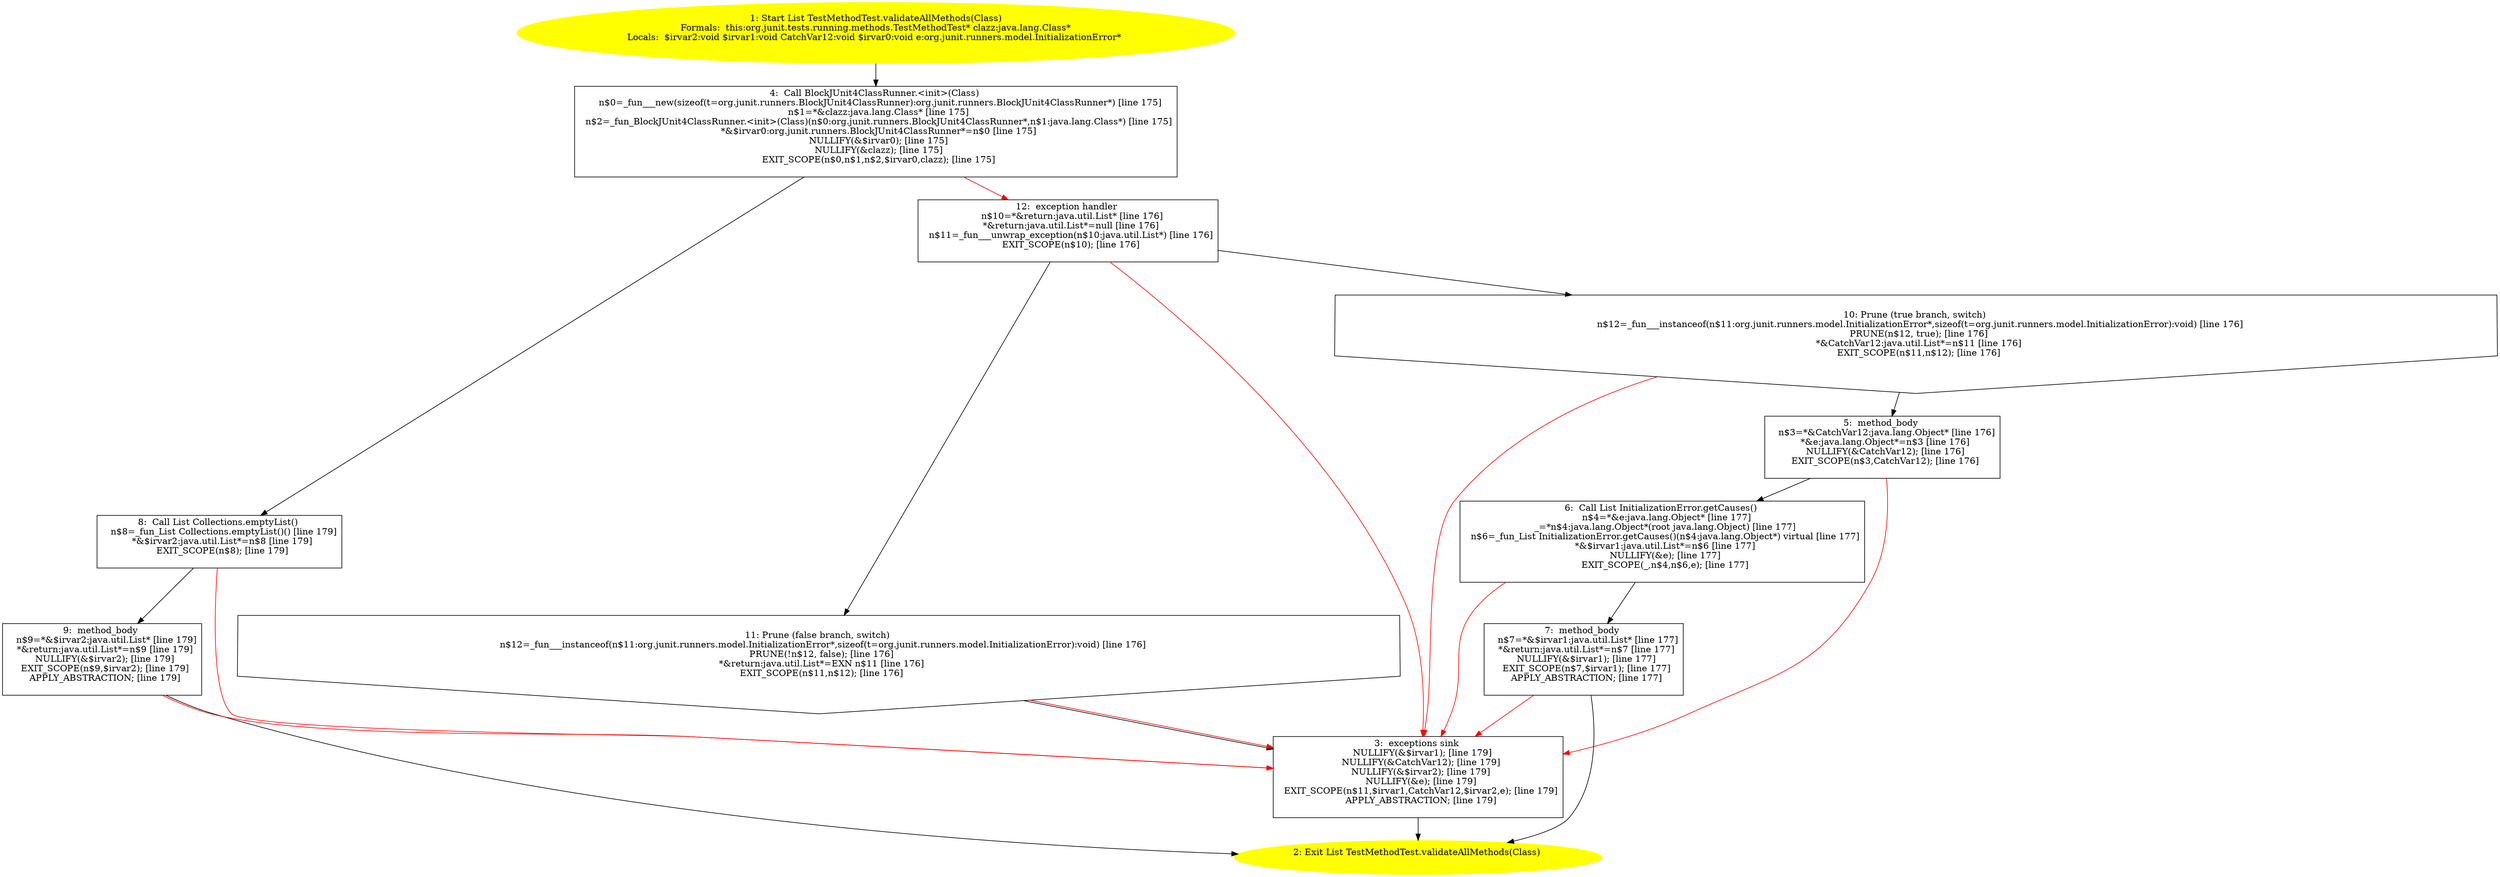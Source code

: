 /* @generated */
digraph cfg {
"org.junit.tests.running.methods.TestMethodTest.validateAllMethods(java.lang.Class):java.util.List.f96aaab9a215e86303fc9a297fcac6af_1" [label="1: Start List TestMethodTest.validateAllMethods(Class)\nFormals:  this:org.junit.tests.running.methods.TestMethodTest* clazz:java.lang.Class*\nLocals:  $irvar2:void $irvar1:void CatchVar12:void $irvar0:void e:org.junit.runners.model.InitializationError* \n  " color=yellow style=filled]
	

	 "org.junit.tests.running.methods.TestMethodTest.validateAllMethods(java.lang.Class):java.util.List.f96aaab9a215e86303fc9a297fcac6af_1" -> "org.junit.tests.running.methods.TestMethodTest.validateAllMethods(java.lang.Class):java.util.List.f96aaab9a215e86303fc9a297fcac6af_4" ;
"org.junit.tests.running.methods.TestMethodTest.validateAllMethods(java.lang.Class):java.util.List.f96aaab9a215e86303fc9a297fcac6af_2" [label="2: Exit List TestMethodTest.validateAllMethods(Class) \n  " color=yellow style=filled]
	

"org.junit.tests.running.methods.TestMethodTest.validateAllMethods(java.lang.Class):java.util.List.f96aaab9a215e86303fc9a297fcac6af_3" [label="3:  exceptions sink \n   NULLIFY(&$irvar1); [line 179]\n  NULLIFY(&CatchVar12); [line 179]\n  NULLIFY(&$irvar2); [line 179]\n  NULLIFY(&e); [line 179]\n  EXIT_SCOPE(n$11,$irvar1,CatchVar12,$irvar2,e); [line 179]\n  APPLY_ABSTRACTION; [line 179]\n " shape="box"]
	

	 "org.junit.tests.running.methods.TestMethodTest.validateAllMethods(java.lang.Class):java.util.List.f96aaab9a215e86303fc9a297fcac6af_3" -> "org.junit.tests.running.methods.TestMethodTest.validateAllMethods(java.lang.Class):java.util.List.f96aaab9a215e86303fc9a297fcac6af_2" ;
"org.junit.tests.running.methods.TestMethodTest.validateAllMethods(java.lang.Class):java.util.List.f96aaab9a215e86303fc9a297fcac6af_4" [label="4:  Call BlockJUnit4ClassRunner.<init>(Class) \n   n$0=_fun___new(sizeof(t=org.junit.runners.BlockJUnit4ClassRunner):org.junit.runners.BlockJUnit4ClassRunner*) [line 175]\n  n$1=*&clazz:java.lang.Class* [line 175]\n  n$2=_fun_BlockJUnit4ClassRunner.<init>(Class)(n$0:org.junit.runners.BlockJUnit4ClassRunner*,n$1:java.lang.Class*) [line 175]\n  *&$irvar0:org.junit.runners.BlockJUnit4ClassRunner*=n$0 [line 175]\n  NULLIFY(&$irvar0); [line 175]\n  NULLIFY(&clazz); [line 175]\n  EXIT_SCOPE(n$0,n$1,n$2,$irvar0,clazz); [line 175]\n " shape="box"]
	

	 "org.junit.tests.running.methods.TestMethodTest.validateAllMethods(java.lang.Class):java.util.List.f96aaab9a215e86303fc9a297fcac6af_4" -> "org.junit.tests.running.methods.TestMethodTest.validateAllMethods(java.lang.Class):java.util.List.f96aaab9a215e86303fc9a297fcac6af_8" ;
	 "org.junit.tests.running.methods.TestMethodTest.validateAllMethods(java.lang.Class):java.util.List.f96aaab9a215e86303fc9a297fcac6af_4" -> "org.junit.tests.running.methods.TestMethodTest.validateAllMethods(java.lang.Class):java.util.List.f96aaab9a215e86303fc9a297fcac6af_12" [color="red" ];
"org.junit.tests.running.methods.TestMethodTest.validateAllMethods(java.lang.Class):java.util.List.f96aaab9a215e86303fc9a297fcac6af_5" [label="5:  method_body \n   n$3=*&CatchVar12:java.lang.Object* [line 176]\n  *&e:java.lang.Object*=n$3 [line 176]\n  NULLIFY(&CatchVar12); [line 176]\n  EXIT_SCOPE(n$3,CatchVar12); [line 176]\n " shape="box"]
	

	 "org.junit.tests.running.methods.TestMethodTest.validateAllMethods(java.lang.Class):java.util.List.f96aaab9a215e86303fc9a297fcac6af_5" -> "org.junit.tests.running.methods.TestMethodTest.validateAllMethods(java.lang.Class):java.util.List.f96aaab9a215e86303fc9a297fcac6af_6" ;
	 "org.junit.tests.running.methods.TestMethodTest.validateAllMethods(java.lang.Class):java.util.List.f96aaab9a215e86303fc9a297fcac6af_5" -> "org.junit.tests.running.methods.TestMethodTest.validateAllMethods(java.lang.Class):java.util.List.f96aaab9a215e86303fc9a297fcac6af_3" [color="red" ];
"org.junit.tests.running.methods.TestMethodTest.validateAllMethods(java.lang.Class):java.util.List.f96aaab9a215e86303fc9a297fcac6af_6" [label="6:  Call List InitializationError.getCauses() \n   n$4=*&e:java.lang.Object* [line 177]\n  _=*n$4:java.lang.Object*(root java.lang.Object) [line 177]\n  n$6=_fun_List InitializationError.getCauses()(n$4:java.lang.Object*) virtual [line 177]\n  *&$irvar1:java.util.List*=n$6 [line 177]\n  NULLIFY(&e); [line 177]\n  EXIT_SCOPE(_,n$4,n$6,e); [line 177]\n " shape="box"]
	

	 "org.junit.tests.running.methods.TestMethodTest.validateAllMethods(java.lang.Class):java.util.List.f96aaab9a215e86303fc9a297fcac6af_6" -> "org.junit.tests.running.methods.TestMethodTest.validateAllMethods(java.lang.Class):java.util.List.f96aaab9a215e86303fc9a297fcac6af_7" ;
	 "org.junit.tests.running.methods.TestMethodTest.validateAllMethods(java.lang.Class):java.util.List.f96aaab9a215e86303fc9a297fcac6af_6" -> "org.junit.tests.running.methods.TestMethodTest.validateAllMethods(java.lang.Class):java.util.List.f96aaab9a215e86303fc9a297fcac6af_3" [color="red" ];
"org.junit.tests.running.methods.TestMethodTest.validateAllMethods(java.lang.Class):java.util.List.f96aaab9a215e86303fc9a297fcac6af_7" [label="7:  method_body \n   n$7=*&$irvar1:java.util.List* [line 177]\n  *&return:java.util.List*=n$7 [line 177]\n  NULLIFY(&$irvar1); [line 177]\n  EXIT_SCOPE(n$7,$irvar1); [line 177]\n  APPLY_ABSTRACTION; [line 177]\n " shape="box"]
	

	 "org.junit.tests.running.methods.TestMethodTest.validateAllMethods(java.lang.Class):java.util.List.f96aaab9a215e86303fc9a297fcac6af_7" -> "org.junit.tests.running.methods.TestMethodTest.validateAllMethods(java.lang.Class):java.util.List.f96aaab9a215e86303fc9a297fcac6af_2" ;
	 "org.junit.tests.running.methods.TestMethodTest.validateAllMethods(java.lang.Class):java.util.List.f96aaab9a215e86303fc9a297fcac6af_7" -> "org.junit.tests.running.methods.TestMethodTest.validateAllMethods(java.lang.Class):java.util.List.f96aaab9a215e86303fc9a297fcac6af_3" [color="red" ];
"org.junit.tests.running.methods.TestMethodTest.validateAllMethods(java.lang.Class):java.util.List.f96aaab9a215e86303fc9a297fcac6af_8" [label="8:  Call List Collections.emptyList() \n   n$8=_fun_List Collections.emptyList()() [line 179]\n  *&$irvar2:java.util.List*=n$8 [line 179]\n  EXIT_SCOPE(n$8); [line 179]\n " shape="box"]
	

	 "org.junit.tests.running.methods.TestMethodTest.validateAllMethods(java.lang.Class):java.util.List.f96aaab9a215e86303fc9a297fcac6af_8" -> "org.junit.tests.running.methods.TestMethodTest.validateAllMethods(java.lang.Class):java.util.List.f96aaab9a215e86303fc9a297fcac6af_9" ;
	 "org.junit.tests.running.methods.TestMethodTest.validateAllMethods(java.lang.Class):java.util.List.f96aaab9a215e86303fc9a297fcac6af_8" -> "org.junit.tests.running.methods.TestMethodTest.validateAllMethods(java.lang.Class):java.util.List.f96aaab9a215e86303fc9a297fcac6af_3" [color="red" ];
"org.junit.tests.running.methods.TestMethodTest.validateAllMethods(java.lang.Class):java.util.List.f96aaab9a215e86303fc9a297fcac6af_9" [label="9:  method_body \n   n$9=*&$irvar2:java.util.List* [line 179]\n  *&return:java.util.List*=n$9 [line 179]\n  NULLIFY(&$irvar2); [line 179]\n  EXIT_SCOPE(n$9,$irvar2); [line 179]\n  APPLY_ABSTRACTION; [line 179]\n " shape="box"]
	

	 "org.junit.tests.running.methods.TestMethodTest.validateAllMethods(java.lang.Class):java.util.List.f96aaab9a215e86303fc9a297fcac6af_9" -> "org.junit.tests.running.methods.TestMethodTest.validateAllMethods(java.lang.Class):java.util.List.f96aaab9a215e86303fc9a297fcac6af_2" ;
	 "org.junit.tests.running.methods.TestMethodTest.validateAllMethods(java.lang.Class):java.util.List.f96aaab9a215e86303fc9a297fcac6af_9" -> "org.junit.tests.running.methods.TestMethodTest.validateAllMethods(java.lang.Class):java.util.List.f96aaab9a215e86303fc9a297fcac6af_3" [color="red" ];
"org.junit.tests.running.methods.TestMethodTest.validateAllMethods(java.lang.Class):java.util.List.f96aaab9a215e86303fc9a297fcac6af_10" [label="10: Prune (true branch, switch) \n   n$12=_fun___instanceof(n$11:org.junit.runners.model.InitializationError*,sizeof(t=org.junit.runners.model.InitializationError):void) [line 176]\n  PRUNE(n$12, true); [line 176]\n  *&CatchVar12:java.util.List*=n$11 [line 176]\n  EXIT_SCOPE(n$11,n$12); [line 176]\n " shape="invhouse"]
	

	 "org.junit.tests.running.methods.TestMethodTest.validateAllMethods(java.lang.Class):java.util.List.f96aaab9a215e86303fc9a297fcac6af_10" -> "org.junit.tests.running.methods.TestMethodTest.validateAllMethods(java.lang.Class):java.util.List.f96aaab9a215e86303fc9a297fcac6af_5" ;
	 "org.junit.tests.running.methods.TestMethodTest.validateAllMethods(java.lang.Class):java.util.List.f96aaab9a215e86303fc9a297fcac6af_10" -> "org.junit.tests.running.methods.TestMethodTest.validateAllMethods(java.lang.Class):java.util.List.f96aaab9a215e86303fc9a297fcac6af_3" [color="red" ];
"org.junit.tests.running.methods.TestMethodTest.validateAllMethods(java.lang.Class):java.util.List.f96aaab9a215e86303fc9a297fcac6af_11" [label="11: Prune (false branch, switch) \n   n$12=_fun___instanceof(n$11:org.junit.runners.model.InitializationError*,sizeof(t=org.junit.runners.model.InitializationError):void) [line 176]\n  PRUNE(!n$12, false); [line 176]\n  *&return:java.util.List*=EXN n$11 [line 176]\n  EXIT_SCOPE(n$11,n$12); [line 176]\n " shape="invhouse"]
	

	 "org.junit.tests.running.methods.TestMethodTest.validateAllMethods(java.lang.Class):java.util.List.f96aaab9a215e86303fc9a297fcac6af_11" -> "org.junit.tests.running.methods.TestMethodTest.validateAllMethods(java.lang.Class):java.util.List.f96aaab9a215e86303fc9a297fcac6af_3" ;
	 "org.junit.tests.running.methods.TestMethodTest.validateAllMethods(java.lang.Class):java.util.List.f96aaab9a215e86303fc9a297fcac6af_11" -> "org.junit.tests.running.methods.TestMethodTest.validateAllMethods(java.lang.Class):java.util.List.f96aaab9a215e86303fc9a297fcac6af_3" [color="red" ];
"org.junit.tests.running.methods.TestMethodTest.validateAllMethods(java.lang.Class):java.util.List.f96aaab9a215e86303fc9a297fcac6af_12" [label="12:  exception handler \n   n$10=*&return:java.util.List* [line 176]\n  *&return:java.util.List*=null [line 176]\n  n$11=_fun___unwrap_exception(n$10:java.util.List*) [line 176]\n  EXIT_SCOPE(n$10); [line 176]\n " shape="box"]
	

	 "org.junit.tests.running.methods.TestMethodTest.validateAllMethods(java.lang.Class):java.util.List.f96aaab9a215e86303fc9a297fcac6af_12" -> "org.junit.tests.running.methods.TestMethodTest.validateAllMethods(java.lang.Class):java.util.List.f96aaab9a215e86303fc9a297fcac6af_10" ;
	 "org.junit.tests.running.methods.TestMethodTest.validateAllMethods(java.lang.Class):java.util.List.f96aaab9a215e86303fc9a297fcac6af_12" -> "org.junit.tests.running.methods.TestMethodTest.validateAllMethods(java.lang.Class):java.util.List.f96aaab9a215e86303fc9a297fcac6af_11" ;
	 "org.junit.tests.running.methods.TestMethodTest.validateAllMethods(java.lang.Class):java.util.List.f96aaab9a215e86303fc9a297fcac6af_12" -> "org.junit.tests.running.methods.TestMethodTest.validateAllMethods(java.lang.Class):java.util.List.f96aaab9a215e86303fc9a297fcac6af_3" [color="red" ];
}

